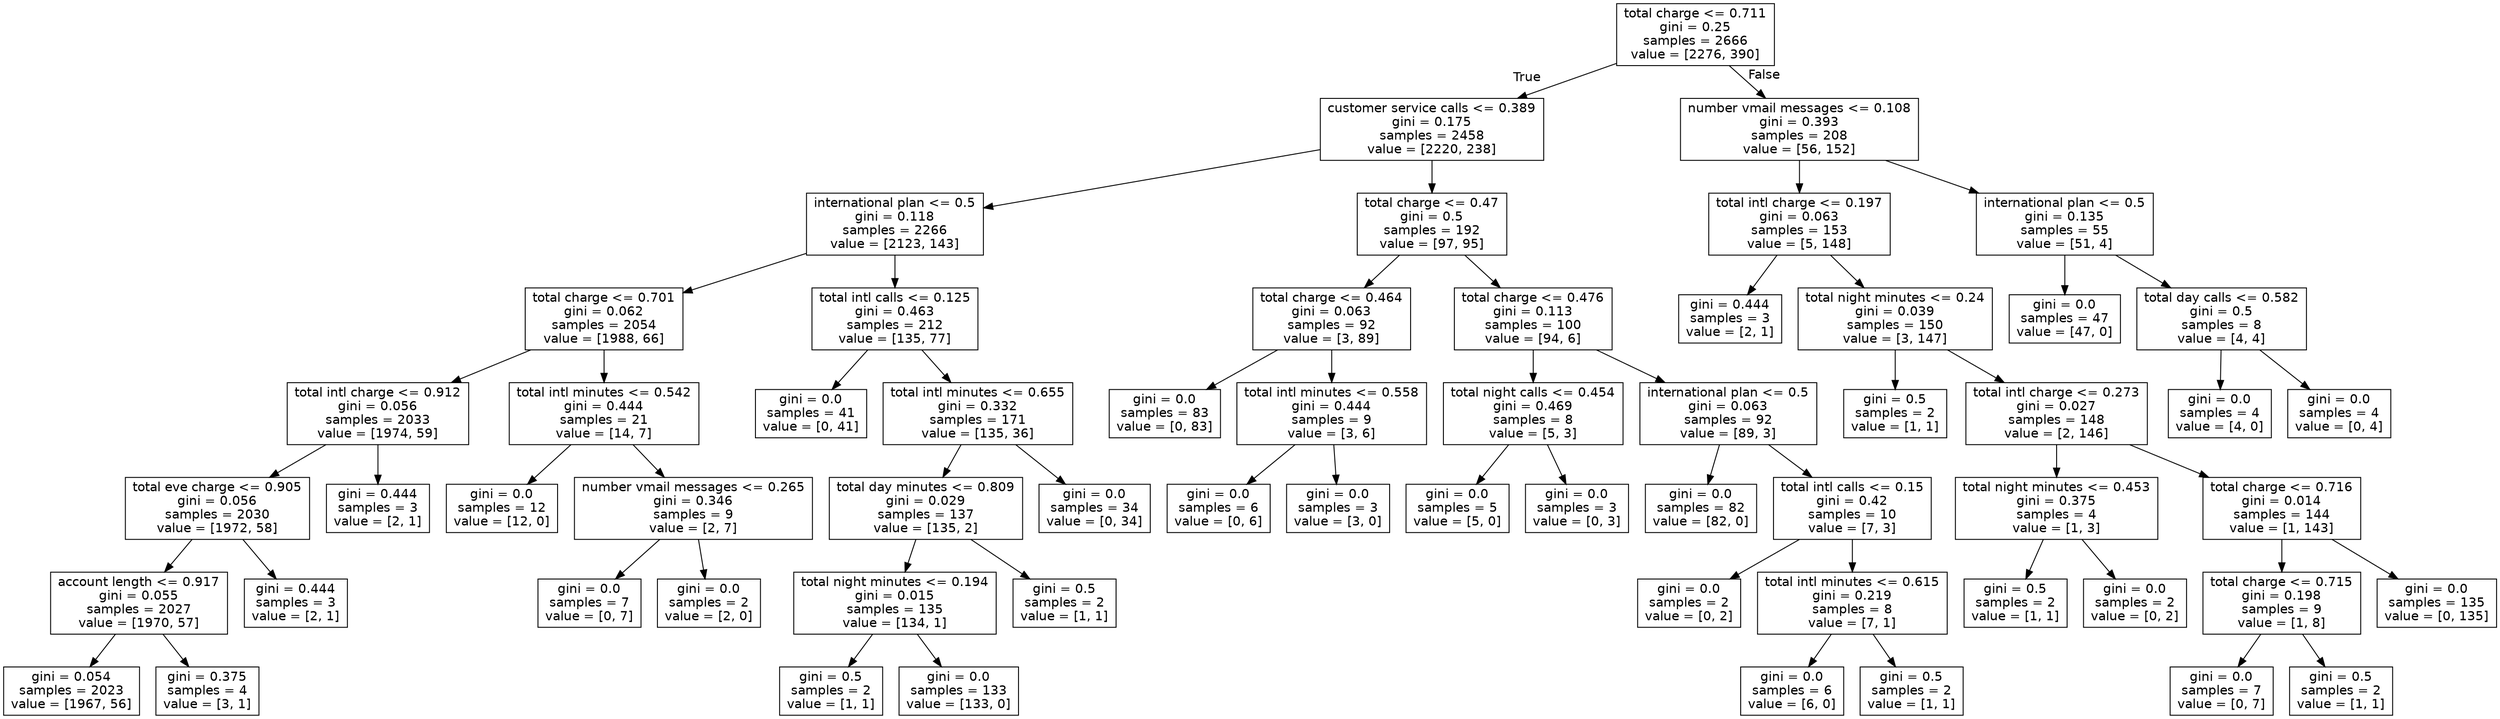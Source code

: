 digraph Tree {
node [shape=box, fontname="helvetica"] ;
edge [fontname="helvetica"] ;
0 [label="total charge <= 0.711\ngini = 0.25\nsamples = 2666\nvalue = [2276, 390]"] ;
1 [label="customer service calls <= 0.389\ngini = 0.175\nsamples = 2458\nvalue = [2220, 238]"] ;
0 -> 1 [labeldistance=2.5, labelangle=45, headlabel="True"] ;
2 [label="international plan <= 0.5\ngini = 0.118\nsamples = 2266\nvalue = [2123, 143]"] ;
1 -> 2 ;
3 [label="total charge <= 0.701\ngini = 0.062\nsamples = 2054\nvalue = [1988, 66]"] ;
2 -> 3 ;
4 [label="total intl charge <= 0.912\ngini = 0.056\nsamples = 2033\nvalue = [1974, 59]"] ;
3 -> 4 ;
5 [label="total eve charge <= 0.905\ngini = 0.056\nsamples = 2030\nvalue = [1972, 58]"] ;
4 -> 5 ;
6 [label="account length <= 0.917\ngini = 0.055\nsamples = 2027\nvalue = [1970, 57]"] ;
5 -> 6 ;
7 [label="gini = 0.054\nsamples = 2023\nvalue = [1967, 56]"] ;
6 -> 7 ;
8 [label="gini = 0.375\nsamples = 4\nvalue = [3, 1]"] ;
6 -> 8 ;
9 [label="gini = 0.444\nsamples = 3\nvalue = [2, 1]"] ;
5 -> 9 ;
10 [label="gini = 0.444\nsamples = 3\nvalue = [2, 1]"] ;
4 -> 10 ;
11 [label="total intl minutes <= 0.542\ngini = 0.444\nsamples = 21\nvalue = [14, 7]"] ;
3 -> 11 ;
12 [label="gini = 0.0\nsamples = 12\nvalue = [12, 0]"] ;
11 -> 12 ;
13 [label="number vmail messages <= 0.265\ngini = 0.346\nsamples = 9\nvalue = [2, 7]"] ;
11 -> 13 ;
14 [label="gini = 0.0\nsamples = 7\nvalue = [0, 7]"] ;
13 -> 14 ;
15 [label="gini = 0.0\nsamples = 2\nvalue = [2, 0]"] ;
13 -> 15 ;
16 [label="total intl calls <= 0.125\ngini = 0.463\nsamples = 212\nvalue = [135, 77]"] ;
2 -> 16 ;
17 [label="gini = 0.0\nsamples = 41\nvalue = [0, 41]"] ;
16 -> 17 ;
18 [label="total intl minutes <= 0.655\ngini = 0.332\nsamples = 171\nvalue = [135, 36]"] ;
16 -> 18 ;
19 [label="total day minutes <= 0.809\ngini = 0.029\nsamples = 137\nvalue = [135, 2]"] ;
18 -> 19 ;
20 [label="total night minutes <= 0.194\ngini = 0.015\nsamples = 135\nvalue = [134, 1]"] ;
19 -> 20 ;
21 [label="gini = 0.5\nsamples = 2\nvalue = [1, 1]"] ;
20 -> 21 ;
22 [label="gini = 0.0\nsamples = 133\nvalue = [133, 0]"] ;
20 -> 22 ;
23 [label="gini = 0.5\nsamples = 2\nvalue = [1, 1]"] ;
19 -> 23 ;
24 [label="gini = 0.0\nsamples = 34\nvalue = [0, 34]"] ;
18 -> 24 ;
25 [label="total charge <= 0.47\ngini = 0.5\nsamples = 192\nvalue = [97, 95]"] ;
1 -> 25 ;
26 [label="total charge <= 0.464\ngini = 0.063\nsamples = 92\nvalue = [3, 89]"] ;
25 -> 26 ;
27 [label="gini = 0.0\nsamples = 83\nvalue = [0, 83]"] ;
26 -> 27 ;
28 [label="total intl minutes <= 0.558\ngini = 0.444\nsamples = 9\nvalue = [3, 6]"] ;
26 -> 28 ;
29 [label="gini = 0.0\nsamples = 6\nvalue = [0, 6]"] ;
28 -> 29 ;
30 [label="gini = 0.0\nsamples = 3\nvalue = [3, 0]"] ;
28 -> 30 ;
31 [label="total charge <= 0.476\ngini = 0.113\nsamples = 100\nvalue = [94, 6]"] ;
25 -> 31 ;
32 [label="total night calls <= 0.454\ngini = 0.469\nsamples = 8\nvalue = [5, 3]"] ;
31 -> 32 ;
33 [label="gini = 0.0\nsamples = 5\nvalue = [5, 0]"] ;
32 -> 33 ;
34 [label="gini = 0.0\nsamples = 3\nvalue = [0, 3]"] ;
32 -> 34 ;
35 [label="international plan <= 0.5\ngini = 0.063\nsamples = 92\nvalue = [89, 3]"] ;
31 -> 35 ;
36 [label="gini = 0.0\nsamples = 82\nvalue = [82, 0]"] ;
35 -> 36 ;
37 [label="total intl calls <= 0.15\ngini = 0.42\nsamples = 10\nvalue = [7, 3]"] ;
35 -> 37 ;
38 [label="gini = 0.0\nsamples = 2\nvalue = [0, 2]"] ;
37 -> 38 ;
39 [label="total intl minutes <= 0.615\ngini = 0.219\nsamples = 8\nvalue = [7, 1]"] ;
37 -> 39 ;
40 [label="gini = 0.0\nsamples = 6\nvalue = [6, 0]"] ;
39 -> 40 ;
41 [label="gini = 0.5\nsamples = 2\nvalue = [1, 1]"] ;
39 -> 41 ;
42 [label="number vmail messages <= 0.108\ngini = 0.393\nsamples = 208\nvalue = [56, 152]"] ;
0 -> 42 [labeldistance=2.5, labelangle=-45, headlabel="False"] ;
43 [label="total intl charge <= 0.197\ngini = 0.063\nsamples = 153\nvalue = [5, 148]"] ;
42 -> 43 ;
44 [label="gini = 0.444\nsamples = 3\nvalue = [2, 1]"] ;
43 -> 44 ;
45 [label="total night minutes <= 0.24\ngini = 0.039\nsamples = 150\nvalue = [3, 147]"] ;
43 -> 45 ;
46 [label="gini = 0.5\nsamples = 2\nvalue = [1, 1]"] ;
45 -> 46 ;
47 [label="total intl charge <= 0.273\ngini = 0.027\nsamples = 148\nvalue = [2, 146]"] ;
45 -> 47 ;
48 [label="total night minutes <= 0.453\ngini = 0.375\nsamples = 4\nvalue = [1, 3]"] ;
47 -> 48 ;
49 [label="gini = 0.5\nsamples = 2\nvalue = [1, 1]"] ;
48 -> 49 ;
50 [label="gini = 0.0\nsamples = 2\nvalue = [0, 2]"] ;
48 -> 50 ;
51 [label="total charge <= 0.716\ngini = 0.014\nsamples = 144\nvalue = [1, 143]"] ;
47 -> 51 ;
52 [label="total charge <= 0.715\ngini = 0.198\nsamples = 9\nvalue = [1, 8]"] ;
51 -> 52 ;
53 [label="gini = 0.0\nsamples = 7\nvalue = [0, 7]"] ;
52 -> 53 ;
54 [label="gini = 0.5\nsamples = 2\nvalue = [1, 1]"] ;
52 -> 54 ;
55 [label="gini = 0.0\nsamples = 135\nvalue = [0, 135]"] ;
51 -> 55 ;
56 [label="international plan <= 0.5\ngini = 0.135\nsamples = 55\nvalue = [51, 4]"] ;
42 -> 56 ;
57 [label="gini = 0.0\nsamples = 47\nvalue = [47, 0]"] ;
56 -> 57 ;
58 [label="total day calls <= 0.582\ngini = 0.5\nsamples = 8\nvalue = [4, 4]"] ;
56 -> 58 ;
59 [label="gini = 0.0\nsamples = 4\nvalue = [4, 0]"] ;
58 -> 59 ;
60 [label="gini = 0.0\nsamples = 4\nvalue = [0, 4]"] ;
58 -> 60 ;
}